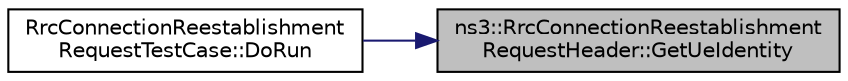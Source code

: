 digraph "ns3::RrcConnectionReestablishmentRequestHeader::GetUeIdentity"
{
 // LATEX_PDF_SIZE
  edge [fontname="Helvetica",fontsize="10",labelfontname="Helvetica",labelfontsize="10"];
  node [fontname="Helvetica",fontsize="10",shape=record];
  rankdir="RL";
  Node1 [label="ns3::RrcConnectionReestablishment\lRequestHeader::GetUeIdentity",height=0.2,width=0.4,color="black", fillcolor="grey75", style="filled", fontcolor="black",tooltip="Getter for m_ueIdentity."];
  Node1 -> Node2 [dir="back",color="midnightblue",fontsize="10",style="solid",fontname="Helvetica"];
  Node2 [label="RrcConnectionReestablishment\lRequestTestCase::DoRun",height=0.2,width=0.4,color="black", fillcolor="white", style="filled",URL="$class_rrc_connection_reestablishment_request_test_case.html#abfefd24ae58ad815de9efe81f4cffeee",tooltip="Implementation to actually run this TestCase."];
}
